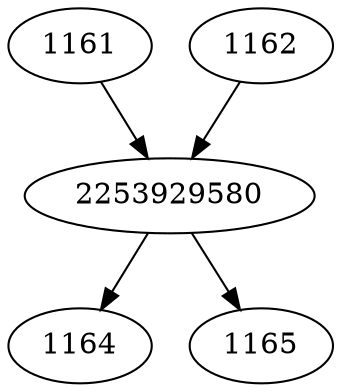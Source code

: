 strict digraph  {
1161;
1162;
2253929580;
1164;
1165;
1161 -> 2253929580;
1162 -> 2253929580;
2253929580 -> 1164;
2253929580 -> 1165;
}
